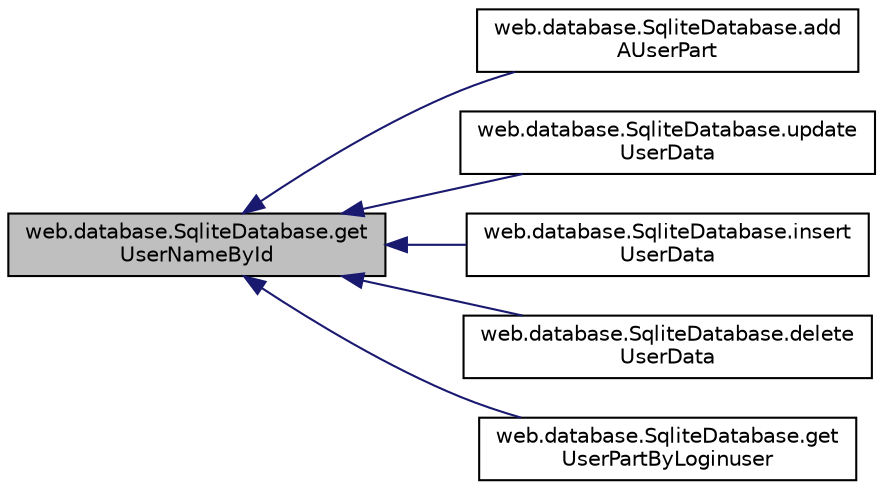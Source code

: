digraph "web.database.SqliteDatabase.getUserNameById"
{
  edge [fontname="Helvetica",fontsize="10",labelfontname="Helvetica",labelfontsize="10"];
  node [fontname="Helvetica",fontsize="10",shape=record];
  rankdir="LR";
  Node1 [label="web.database.SqliteDatabase.get\lUserNameById",height=0.2,width=0.4,color="black", fillcolor="grey75", style="filled" fontcolor="black"];
  Node1 -> Node2 [dir="back",color="midnightblue",fontsize="10",style="solid",fontname="Helvetica"];
  Node2 [label="web.database.SqliteDatabase.add\lAUserPart",height=0.2,width=0.4,color="black", fillcolor="white", style="filled",URL="$classweb_1_1database_1_1_sqlite_database.html#a2a7d9ad306b7f3b4b565ac475ae5b1f4"];
  Node1 -> Node3 [dir="back",color="midnightblue",fontsize="10",style="solid",fontname="Helvetica"];
  Node3 [label="web.database.SqliteDatabase.update\lUserData",height=0.2,width=0.4,color="black", fillcolor="white", style="filled",URL="$classweb_1_1database_1_1_sqlite_database.html#a061db60fe272d6d9ee3a5d4eecbe0937"];
  Node1 -> Node4 [dir="back",color="midnightblue",fontsize="10",style="solid",fontname="Helvetica"];
  Node4 [label="web.database.SqliteDatabase.insert\lUserData",height=0.2,width=0.4,color="black", fillcolor="white", style="filled",URL="$classweb_1_1database_1_1_sqlite_database.html#a4838ce43eed7fc1ef470316c6e0f81c2"];
  Node1 -> Node5 [dir="back",color="midnightblue",fontsize="10",style="solid",fontname="Helvetica"];
  Node5 [label="web.database.SqliteDatabase.delete\lUserData",height=0.2,width=0.4,color="black", fillcolor="white", style="filled",URL="$classweb_1_1database_1_1_sqlite_database.html#a599f04479dffcc7902db402e48529848"];
  Node1 -> Node6 [dir="back",color="midnightblue",fontsize="10",style="solid",fontname="Helvetica"];
  Node6 [label="web.database.SqliteDatabase.get\lUserPartByLoginuser",height=0.2,width=0.4,color="black", fillcolor="white", style="filled",URL="$classweb_1_1database_1_1_sqlite_database.html#aac6cf2ce78b08436e1c44cc979d06225"];
}
